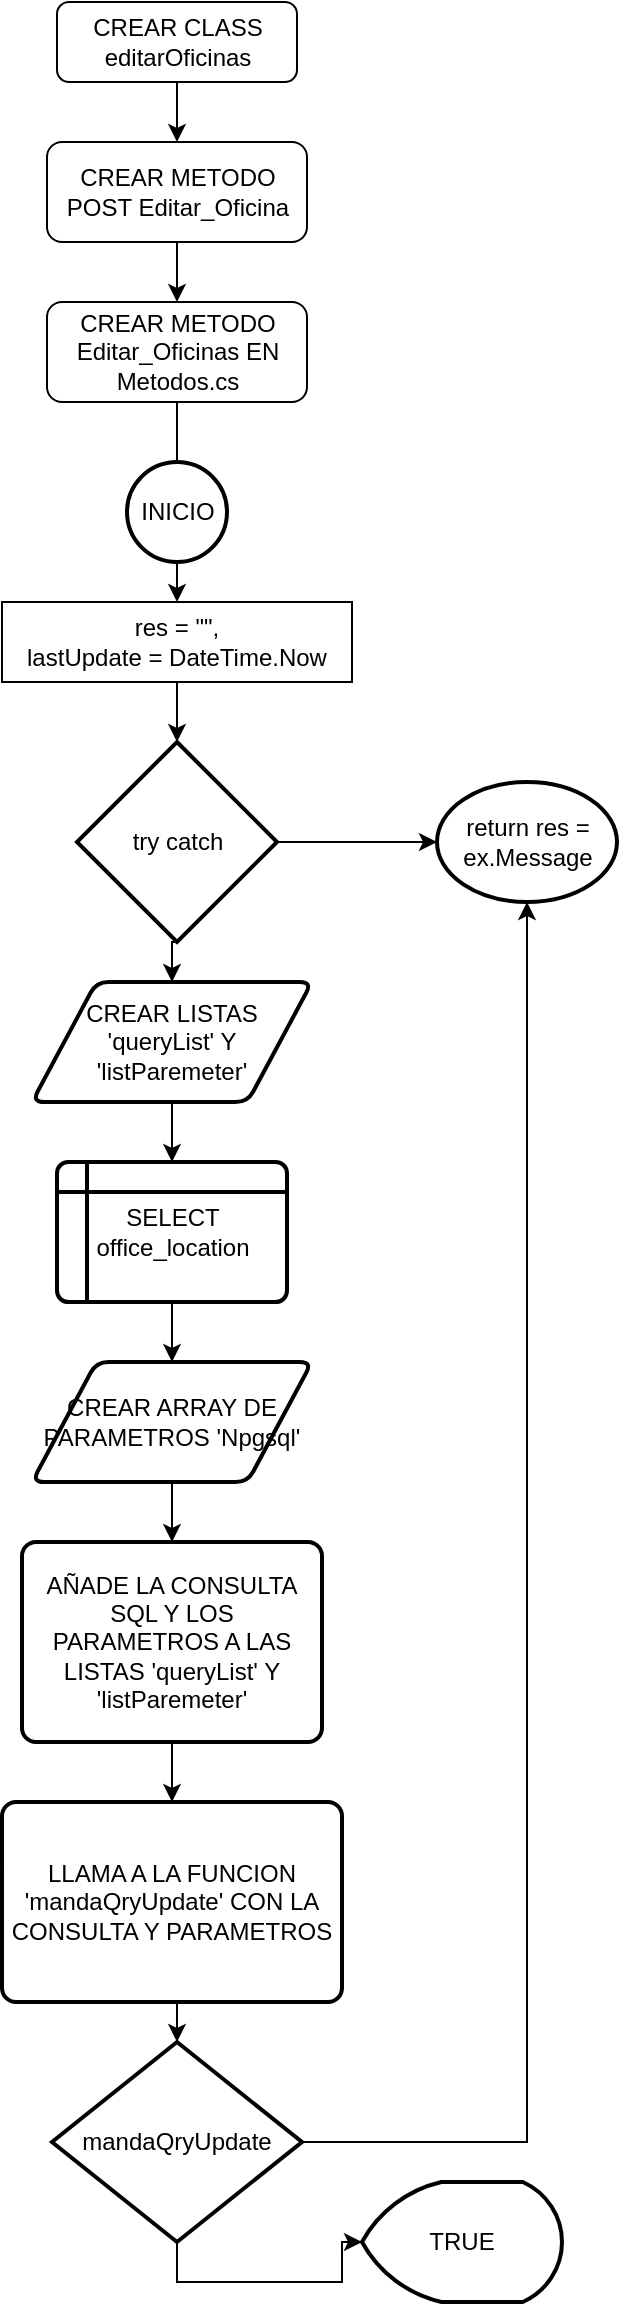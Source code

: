 <mxfile version="22.1.18" type="github">
  <diagram id="C5RBs43oDa-KdzZeNtuy" name="Page-1">
    <mxGraphModel dx="1281" dy="840" grid="1" gridSize="10" guides="1" tooltips="1" connect="1" arrows="1" fold="1" page="1" pageScale="1" pageWidth="827" pageHeight="1169" math="0" shadow="0">
      <root>
        <mxCell id="WIyWlLk6GJQsqaUBKTNV-0" />
        <mxCell id="WIyWlLk6GJQsqaUBKTNV-1" parent="WIyWlLk6GJQsqaUBKTNV-0" />
        <mxCell id="kqULHKZbFveMrg09GAzt-2" style="edgeStyle=orthogonalEdgeStyle;rounded=0;orthogonalLoop=1;jettySize=auto;html=1;exitX=0.5;exitY=1;exitDx=0;exitDy=0;entryX=0.5;entryY=0;entryDx=0;entryDy=0;" edge="1" parent="WIyWlLk6GJQsqaUBKTNV-1" source="WIyWlLk6GJQsqaUBKTNV-3" target="kqULHKZbFveMrg09GAzt-0">
          <mxGeometry relative="1" as="geometry" />
        </mxCell>
        <mxCell id="WIyWlLk6GJQsqaUBKTNV-3" value="CREAR CLASS editarOficinas" style="rounded=1;whiteSpace=wrap;html=1;fontSize=12;glass=0;strokeWidth=1;shadow=0;" parent="WIyWlLk6GJQsqaUBKTNV-1" vertex="1">
          <mxGeometry x="67.5" width="120" height="40" as="geometry" />
        </mxCell>
        <mxCell id="kqULHKZbFveMrg09GAzt-3" style="edgeStyle=orthogonalEdgeStyle;rounded=0;orthogonalLoop=1;jettySize=auto;html=1;exitX=0.5;exitY=1;exitDx=0;exitDy=0;entryX=0.5;entryY=0;entryDx=0;entryDy=0;" edge="1" parent="WIyWlLk6GJQsqaUBKTNV-1" source="kqULHKZbFveMrg09GAzt-0" target="kqULHKZbFveMrg09GAzt-1">
          <mxGeometry relative="1" as="geometry" />
        </mxCell>
        <mxCell id="kqULHKZbFveMrg09GAzt-0" value="CREAR METODO POST Editar_Oficina" style="rounded=1;whiteSpace=wrap;html=1;" vertex="1" parent="WIyWlLk6GJQsqaUBKTNV-1">
          <mxGeometry x="62.5" y="70" width="130" height="50" as="geometry" />
        </mxCell>
        <mxCell id="kqULHKZbFveMrg09GAzt-9" value="" style="edgeStyle=orthogonalEdgeStyle;rounded=0;orthogonalLoop=1;jettySize=auto;html=1;" edge="1" parent="WIyWlLk6GJQsqaUBKTNV-1" source="kqULHKZbFveMrg09GAzt-1" target="kqULHKZbFveMrg09GAzt-6">
          <mxGeometry relative="1" as="geometry" />
        </mxCell>
        <mxCell id="kqULHKZbFveMrg09GAzt-1" value="CREAR METODO Editar_Oficinas EN Metodos.cs" style="rounded=1;whiteSpace=wrap;html=1;" vertex="1" parent="WIyWlLk6GJQsqaUBKTNV-1">
          <mxGeometry x="62.5" y="150" width="130" height="50" as="geometry" />
        </mxCell>
        <mxCell id="kqULHKZbFveMrg09GAzt-5" value="INICIO" style="strokeWidth=2;html=1;shape=mxgraph.flowchart.start_2;whiteSpace=wrap;" vertex="1" parent="WIyWlLk6GJQsqaUBKTNV-1">
          <mxGeometry x="102.5" y="230" width="50" height="50" as="geometry" />
        </mxCell>
        <mxCell id="kqULHKZbFveMrg09GAzt-10" value="" style="edgeStyle=orthogonalEdgeStyle;rounded=0;orthogonalLoop=1;jettySize=auto;html=1;" edge="1" parent="WIyWlLk6GJQsqaUBKTNV-1" source="kqULHKZbFveMrg09GAzt-6" target="kqULHKZbFveMrg09GAzt-7">
          <mxGeometry relative="1" as="geometry" />
        </mxCell>
        <mxCell id="kqULHKZbFveMrg09GAzt-6" value="res = &quot;&quot;,&lt;br&gt;lastUpdate = DateTime.Now" style="rounded=0;whiteSpace=wrap;html=1;" vertex="1" parent="WIyWlLk6GJQsqaUBKTNV-1">
          <mxGeometry x="40" y="300" width="175" height="40" as="geometry" />
        </mxCell>
        <mxCell id="kqULHKZbFveMrg09GAzt-19" style="edgeStyle=orthogonalEdgeStyle;rounded=0;orthogonalLoop=1;jettySize=auto;html=1;exitX=0.5;exitY=1;exitDx=0;exitDy=0;exitPerimeter=0;entryX=0.5;entryY=0;entryDx=0;entryDy=0;" edge="1" parent="WIyWlLk6GJQsqaUBKTNV-1" source="kqULHKZbFveMrg09GAzt-7" target="kqULHKZbFveMrg09GAzt-13">
          <mxGeometry relative="1" as="geometry" />
        </mxCell>
        <mxCell id="kqULHKZbFveMrg09GAzt-7" value="try catch" style="strokeWidth=2;html=1;shape=mxgraph.flowchart.decision;whiteSpace=wrap;" vertex="1" parent="WIyWlLk6GJQsqaUBKTNV-1">
          <mxGeometry x="77.5" y="370" width="100" height="100" as="geometry" />
        </mxCell>
        <mxCell id="kqULHKZbFveMrg09GAzt-11" value="return res = ex.Message" style="strokeWidth=2;html=1;shape=mxgraph.flowchart.start_1;whiteSpace=wrap;" vertex="1" parent="WIyWlLk6GJQsqaUBKTNV-1">
          <mxGeometry x="257.5" y="390" width="90" height="60" as="geometry" />
        </mxCell>
        <mxCell id="kqULHKZbFveMrg09GAzt-12" style="edgeStyle=orthogonalEdgeStyle;rounded=0;orthogonalLoop=1;jettySize=auto;html=1;exitX=1;exitY=0.5;exitDx=0;exitDy=0;exitPerimeter=0;entryX=0;entryY=0.5;entryDx=0;entryDy=0;entryPerimeter=0;" edge="1" parent="WIyWlLk6GJQsqaUBKTNV-1" source="kqULHKZbFveMrg09GAzt-7" target="kqULHKZbFveMrg09GAzt-11">
          <mxGeometry relative="1" as="geometry" />
        </mxCell>
        <mxCell id="kqULHKZbFveMrg09GAzt-20" style="edgeStyle=orthogonalEdgeStyle;rounded=0;orthogonalLoop=1;jettySize=auto;html=1;exitX=0.5;exitY=1;exitDx=0;exitDy=0;entryX=0.5;entryY=0;entryDx=0;entryDy=0;" edge="1" parent="WIyWlLk6GJQsqaUBKTNV-1" source="kqULHKZbFveMrg09GAzt-13" target="kqULHKZbFveMrg09GAzt-14">
          <mxGeometry relative="1" as="geometry" />
        </mxCell>
        <mxCell id="kqULHKZbFveMrg09GAzt-13" value="CREAR LISTAS &#39;queryList&#39; Y &#39;listParemeter&#39;" style="shape=parallelogram;html=1;strokeWidth=2;perimeter=parallelogramPerimeter;whiteSpace=wrap;rounded=1;arcSize=12;size=0.23;" vertex="1" parent="WIyWlLk6GJQsqaUBKTNV-1">
          <mxGeometry x="55" y="490" width="140" height="60" as="geometry" />
        </mxCell>
        <mxCell id="kqULHKZbFveMrg09GAzt-21" style="edgeStyle=orthogonalEdgeStyle;rounded=0;orthogonalLoop=1;jettySize=auto;html=1;exitX=0.5;exitY=1;exitDx=0;exitDy=0;entryX=0.5;entryY=0;entryDx=0;entryDy=0;" edge="1" parent="WIyWlLk6GJQsqaUBKTNV-1" source="kqULHKZbFveMrg09GAzt-14" target="kqULHKZbFveMrg09GAzt-15">
          <mxGeometry relative="1" as="geometry" />
        </mxCell>
        <mxCell id="kqULHKZbFveMrg09GAzt-14" value="SELECT office_location" style="shape=internalStorage;whiteSpace=wrap;html=1;dx=15;dy=15;rounded=1;arcSize=8;strokeWidth=2;" vertex="1" parent="WIyWlLk6GJQsqaUBKTNV-1">
          <mxGeometry x="67.5" y="580" width="115" height="70" as="geometry" />
        </mxCell>
        <mxCell id="kqULHKZbFveMrg09GAzt-22" value="" style="edgeStyle=orthogonalEdgeStyle;rounded=0;orthogonalLoop=1;jettySize=auto;html=1;" edge="1" parent="WIyWlLk6GJQsqaUBKTNV-1" source="kqULHKZbFveMrg09GAzt-15" target="kqULHKZbFveMrg09GAzt-16">
          <mxGeometry relative="1" as="geometry" />
        </mxCell>
        <mxCell id="kqULHKZbFveMrg09GAzt-15" value="CREAR ARRAY DE PARAMETROS &#39;Npgsql&#39;" style="shape=parallelogram;html=1;strokeWidth=2;perimeter=parallelogramPerimeter;whiteSpace=wrap;rounded=1;arcSize=12;size=0.23;" vertex="1" parent="WIyWlLk6GJQsqaUBKTNV-1">
          <mxGeometry x="55" y="680" width="140" height="60" as="geometry" />
        </mxCell>
        <mxCell id="kqULHKZbFveMrg09GAzt-23" value="" style="edgeStyle=orthogonalEdgeStyle;rounded=0;orthogonalLoop=1;jettySize=auto;html=1;" edge="1" parent="WIyWlLk6GJQsqaUBKTNV-1" source="kqULHKZbFveMrg09GAzt-16" target="kqULHKZbFveMrg09GAzt-17">
          <mxGeometry relative="1" as="geometry" />
        </mxCell>
        <mxCell id="kqULHKZbFveMrg09GAzt-16" value="AÑADE LA CONSULTA SQL Y LOS PARAMETROS A LAS LISTAS &#39;queryList&#39; Y &#39;listParemeter&#39;" style="rounded=1;whiteSpace=wrap;html=1;absoluteArcSize=1;arcSize=14;strokeWidth=2;" vertex="1" parent="WIyWlLk6GJQsqaUBKTNV-1">
          <mxGeometry x="50" y="770" width="150" height="100" as="geometry" />
        </mxCell>
        <mxCell id="kqULHKZbFveMrg09GAzt-17" value="LLAMA A LA FUNCION &#39;mandaQryUpdate&#39; CON LA CONSULTA Y PARAMETROS" style="rounded=1;whiteSpace=wrap;html=1;absoluteArcSize=1;arcSize=14;strokeWidth=2;" vertex="1" parent="WIyWlLk6GJQsqaUBKTNV-1">
          <mxGeometry x="40" y="900" width="170" height="100" as="geometry" />
        </mxCell>
        <mxCell id="kqULHKZbFveMrg09GAzt-18" value="mandaQryUpdate" style="strokeWidth=2;html=1;shape=mxgraph.flowchart.decision;whiteSpace=wrap;" vertex="1" parent="WIyWlLk6GJQsqaUBKTNV-1">
          <mxGeometry x="65" y="1020" width="125" height="100" as="geometry" />
        </mxCell>
        <mxCell id="kqULHKZbFveMrg09GAzt-25" value="TRUE" style="strokeWidth=2;html=1;shape=mxgraph.flowchart.display;whiteSpace=wrap;" vertex="1" parent="WIyWlLk6GJQsqaUBKTNV-1">
          <mxGeometry x="220" y="1090" width="100" height="60" as="geometry" />
        </mxCell>
        <mxCell id="kqULHKZbFveMrg09GAzt-26" style="edgeStyle=orthogonalEdgeStyle;rounded=0;orthogonalLoop=1;jettySize=auto;html=1;exitX=1;exitY=0.5;exitDx=0;exitDy=0;exitPerimeter=0;entryX=0.5;entryY=1;entryDx=0;entryDy=0;entryPerimeter=0;" edge="1" parent="WIyWlLk6GJQsqaUBKTNV-1" source="kqULHKZbFveMrg09GAzt-18" target="kqULHKZbFveMrg09GAzt-11">
          <mxGeometry relative="1" as="geometry" />
        </mxCell>
        <mxCell id="kqULHKZbFveMrg09GAzt-27" style="edgeStyle=orthogonalEdgeStyle;rounded=0;orthogonalLoop=1;jettySize=auto;html=1;exitX=0.5;exitY=1;exitDx=0;exitDy=0;exitPerimeter=0;entryX=0;entryY=0.5;entryDx=0;entryDy=0;entryPerimeter=0;" edge="1" parent="WIyWlLk6GJQsqaUBKTNV-1" source="kqULHKZbFveMrg09GAzt-18" target="kqULHKZbFveMrg09GAzt-25">
          <mxGeometry relative="1" as="geometry" />
        </mxCell>
        <mxCell id="kqULHKZbFveMrg09GAzt-28" style="edgeStyle=orthogonalEdgeStyle;rounded=0;orthogonalLoop=1;jettySize=auto;html=1;exitX=0.5;exitY=1;exitDx=0;exitDy=0;entryX=0.5;entryY=0;entryDx=0;entryDy=0;entryPerimeter=0;" edge="1" parent="WIyWlLk6GJQsqaUBKTNV-1" source="kqULHKZbFveMrg09GAzt-17" target="kqULHKZbFveMrg09GAzt-18">
          <mxGeometry relative="1" as="geometry" />
        </mxCell>
      </root>
    </mxGraphModel>
  </diagram>
</mxfile>
